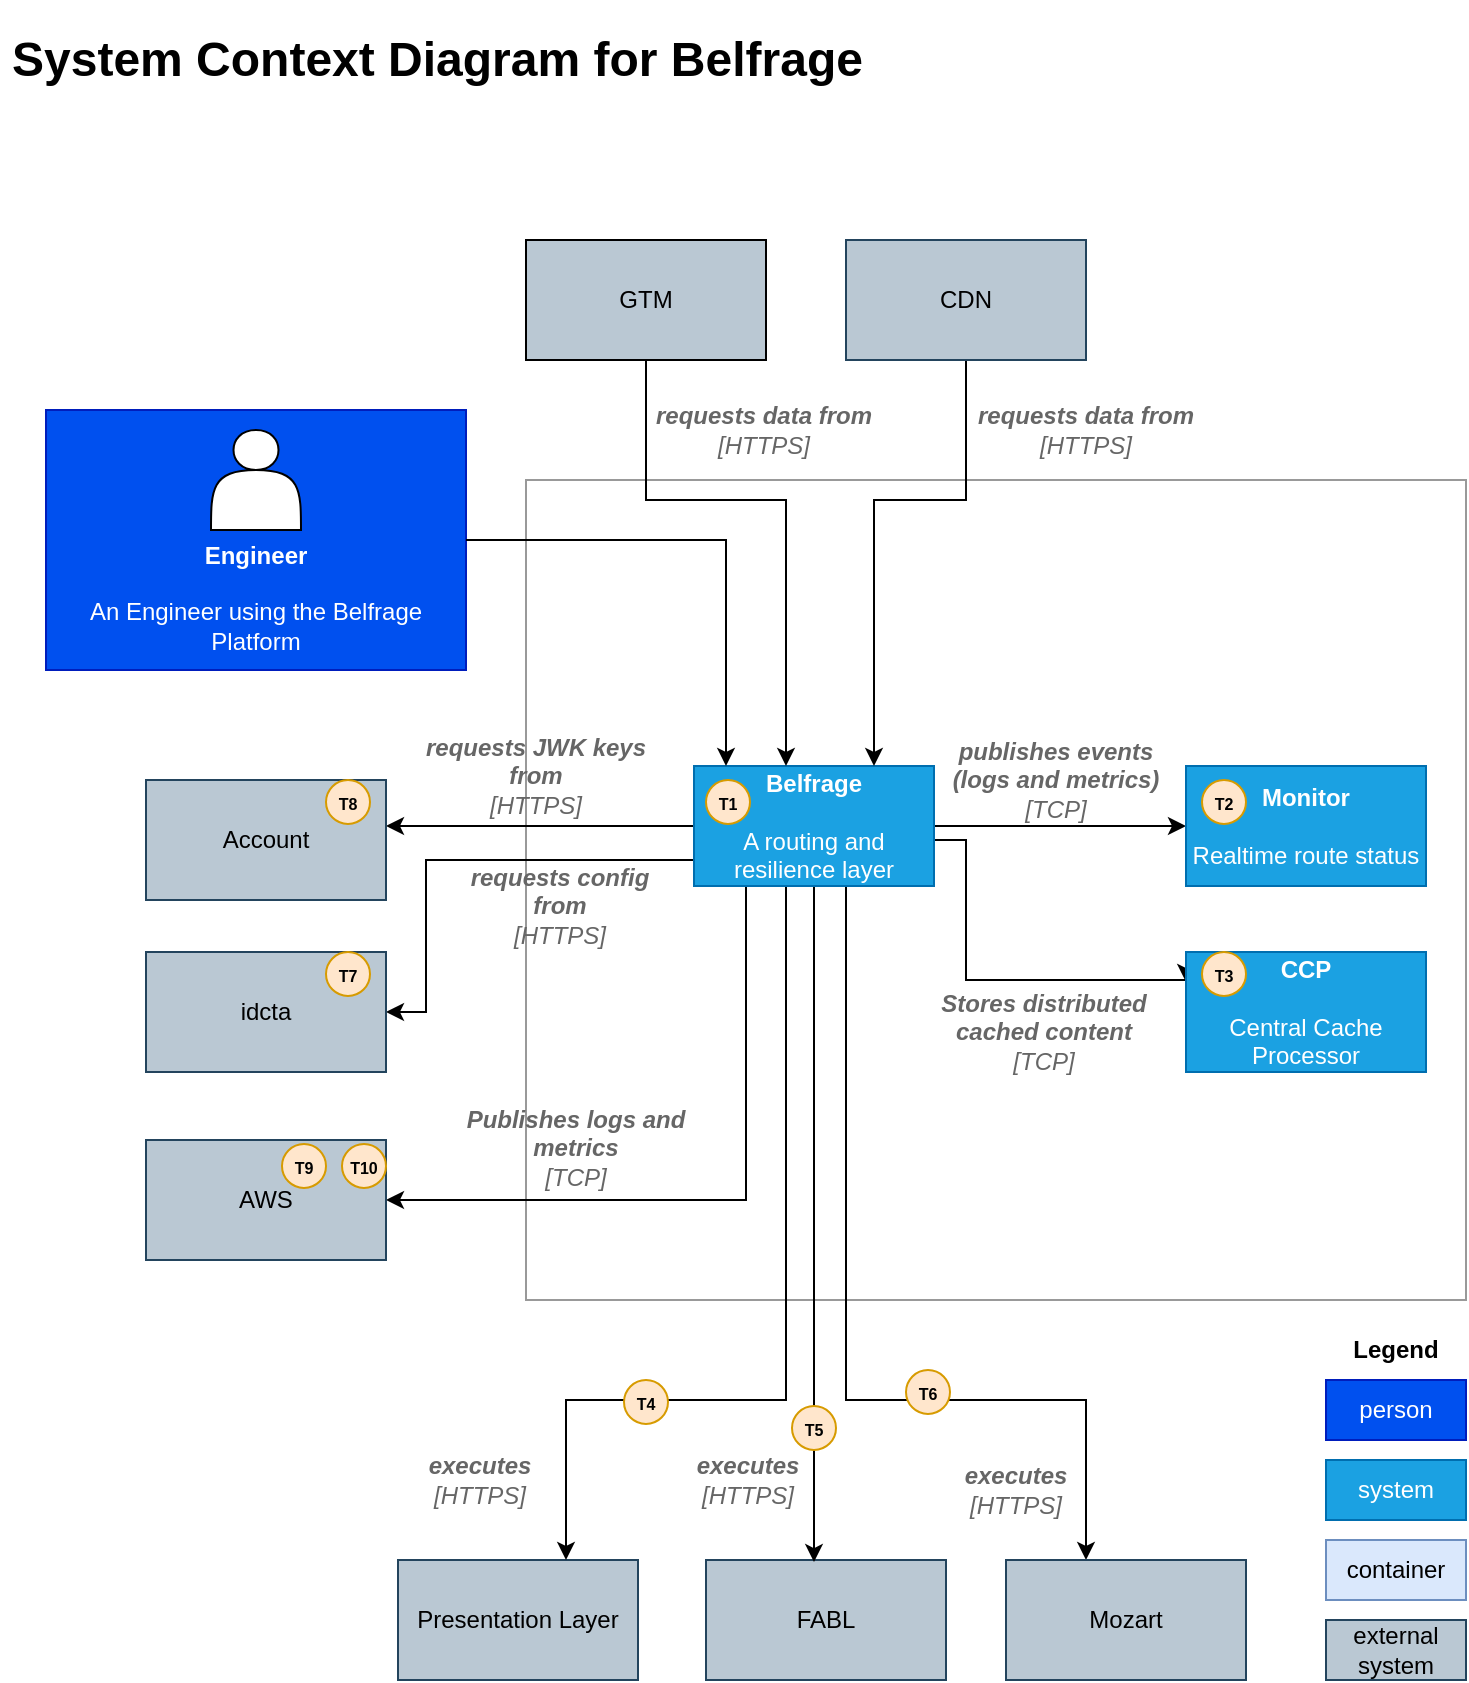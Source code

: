 <mxfile version="13.10.4" type="device"><diagram id="yKp5CQcjfNolYZbuaR4e" name="Page-1"><mxGraphModel dx="486" dy="319" grid="1" gridSize="10" guides="1" tooltips="1" connect="1" arrows="1" fold="1" page="1" pageScale="1" pageWidth="827" pageHeight="1169" math="0" shadow="0"><root><mxCell id="0"/><mxCell id="1" parent="0"/><mxCell id="25" value="" style="rounded=0;whiteSpace=wrap;html=1;fillColor=none;strokeColor=#999999;" parent="1" vertex="1"><mxGeometry x="270" y="240" width="470" height="410" as="geometry"/></mxCell><mxCell id="2" value="Presentation Layer" style="rounded=0;whiteSpace=wrap;html=1;fillColor=#bac8d3;strokeColor=#23445d;" parent="1" vertex="1"><mxGeometry x="206" y="780" width="120" height="60" as="geometry"/></mxCell><mxCell id="3" value="FABL" style="rounded=0;whiteSpace=wrap;html=1;fillColor=#bac8d3;strokeColor=#23445d;" parent="1" vertex="1"><mxGeometry x="360" y="780" width="120" height="60" as="geometry"/></mxCell><mxCell id="28" style="edgeStyle=orthogonalEdgeStyle;rounded=0;orthogonalLoop=1;jettySize=auto;html=1;" parent="1" source="4" target="2" edge="1"><mxGeometry relative="1" as="geometry"><Array as="points"><mxPoint x="400" y="700"/><mxPoint x="290" y="700"/></Array><mxPoint x="290" y="679" as="targetPoint"/></mxGeometry></mxCell><mxCell id="30" style="edgeStyle=orthogonalEdgeStyle;rounded=0;orthogonalLoop=1;jettySize=auto;html=1;" parent="1" source="4" target="18" edge="1"><mxGeometry relative="1" as="geometry"><Array as="points"><mxPoint x="430" y="700"/><mxPoint x="550" y="700"/></Array><mxPoint x="550" y="680" as="targetPoint"/></mxGeometry></mxCell><mxCell id="31" style="edgeStyle=orthogonalEdgeStyle;rounded=0;orthogonalLoop=1;jettySize=auto;html=1;entryX=0;entryY=0.25;entryDx=0;entryDy=0;" parent="1" source="4" target="27" edge="1"><mxGeometry relative="1" as="geometry"><Array as="points"><mxPoint x="490" y="420"/><mxPoint x="490" y="490"/><mxPoint x="600" y="490"/></Array></mxGeometry></mxCell><mxCell id="33" style="edgeStyle=orthogonalEdgeStyle;rounded=0;orthogonalLoop=1;jettySize=auto;html=1;entryX=0;entryY=0.5;entryDx=0;entryDy=0;" parent="1" source="4" target="26" edge="1"><mxGeometry relative="1" as="geometry"/></mxCell><mxCell id="42" style="edgeStyle=orthogonalEdgeStyle;rounded=0;orthogonalLoop=1;jettySize=auto;html=1;" parent="1" source="4" target="37" edge="1"><mxGeometry relative="1" as="geometry"><Array as="points"><mxPoint x="140" y="410"/></Array></mxGeometry></mxCell><mxCell id="43" style="edgeStyle=orthogonalEdgeStyle;rounded=0;orthogonalLoop=1;jettySize=auto;html=1;" parent="1" source="4" target="38" edge="1"><mxGeometry relative="1" as="geometry"><Array as="points"><mxPoint x="220" y="430"/><mxPoint x="220" y="506"/></Array></mxGeometry></mxCell><mxCell id="51" style="edgeStyle=orthogonalEdgeStyle;rounded=0;orthogonalLoop=1;jettySize=auto;html=1;entryX=0.45;entryY=0.017;entryDx=0;entryDy=0;entryPerimeter=0;" parent="1" source="4" target="3" edge="1"><mxGeometry relative="1" as="geometry"/></mxCell><mxCell id="60" style="edgeStyle=orthogonalEdgeStyle;rounded=0;orthogonalLoop=1;jettySize=auto;html=1;entryX=1;entryY=0.5;entryDx=0;entryDy=0;" parent="1" source="4" target="59" edge="1"><mxGeometry relative="1" as="geometry"><Array as="points"><mxPoint x="380" y="600"/></Array></mxGeometry></mxCell><mxCell id="4" value="&lt;b&gt;Belfrage&lt;/b&gt;&lt;br&gt;&lt;br&gt;A routing and resilience layer" style="rounded=0;whiteSpace=wrap;html=1;fillColor=#1ba1e2;strokeColor=#006EAF;fontColor=#ffffff;" parent="1" vertex="1"><mxGeometry x="354" y="383" width="120" height="60" as="geometry"/></mxCell><mxCell id="8" style="edgeStyle=orthogonalEdgeStyle;rounded=0;orthogonalLoop=1;jettySize=auto;html=1;" parent="1" source="5" edge="1"><mxGeometry relative="1" as="geometry"><mxPoint x="400" y="383" as="targetPoint"/><Array as="points"><mxPoint x="330" y="250"/><mxPoint x="400" y="250"/><mxPoint x="400" y="383"/></Array></mxGeometry></mxCell><mxCell id="5" value="GTM" style="rounded=0;whiteSpace=wrap;html=1;fillColor=#BAC8D3;" parent="1" vertex="1"><mxGeometry x="270" y="120" width="120" height="60" as="geometry"/></mxCell><mxCell id="9" style="edgeStyle=orthogonalEdgeStyle;rounded=0;orthogonalLoop=1;jettySize=auto;html=1;entryX=0.75;entryY=0;entryDx=0;entryDy=0;" parent="1" source="6" target="4" edge="1"><mxGeometry relative="1" as="geometry"><Array as="points"><mxPoint x="490" y="250"/><mxPoint x="444" y="250"/></Array></mxGeometry></mxCell><mxCell id="6" value="CDN" style="rounded=0;whiteSpace=wrap;html=1;fillColor=#bac8d3;strokeColor=#23445d;" parent="1" vertex="1"><mxGeometry x="430" y="120" width="120" height="60" as="geometry"/></mxCell><mxCell id="17" value="&lt;h1&gt;System Context Diagram for Belfrage&lt;/h1&gt;&lt;p&gt;&lt;br&gt;&lt;/p&gt;" style="text;html=1;strokeColor=none;fillColor=none;spacing=5;spacingTop=-20;whiteSpace=wrap;overflow=hidden;rounded=0;" parent="1" vertex="1"><mxGeometry x="7.5" y="10" width="505" height="100" as="geometry"/></mxCell><mxCell id="18" value="Mozart" style="rounded=0;whiteSpace=wrap;html=1;fillColor=#bac8d3;strokeColor=#23445d;" parent="1" vertex="1"><mxGeometry x="510" y="780" width="120" height="60" as="geometry"/></mxCell><mxCell id="21" value="" style="group" parent="1" vertex="1" connectable="0"><mxGeometry x="30" y="205" width="210" height="130" as="geometry"/></mxCell><mxCell id="22" value="&lt;br&gt;&lt;br&gt;&lt;br&gt;&lt;br&gt;&lt;b&gt;Engineer&lt;/b&gt;&lt;br&gt;&lt;br&gt;An Engineer using the Belfrage Platform" style="rounded=0;whiteSpace=wrap;html=1;fillColor=#0050ef;strokeColor=#001DBC;fontColor=#ffffff;" parent="21" vertex="1"><mxGeometry width="210" height="130" as="geometry"/></mxCell><mxCell id="23" value="" style="shape=actor;whiteSpace=wrap;html=1;" parent="21" vertex="1"><mxGeometry x="82.5" y="10" width="45" height="50" as="geometry"/></mxCell><mxCell id="26" value="&lt;b&gt;Monitor&lt;/b&gt;&lt;br&gt;&lt;br&gt;Realtime route status" style="rounded=0;whiteSpace=wrap;html=1;fillColor=#1ba1e2;strokeColor=#006EAF;fontColor=#ffffff;" parent="1" vertex="1"><mxGeometry x="600" y="383" width="120" height="60" as="geometry"/></mxCell><mxCell id="27" value="&lt;b&gt;CCP&lt;br&gt;&lt;/b&gt;&lt;br&gt;Central Cache Processor" style="rounded=0;whiteSpace=wrap;html=1;fillColor=#1ba1e2;strokeColor=#006EAF;fontColor=#ffffff;" parent="1" vertex="1"><mxGeometry x="600" y="476" width="120" height="60" as="geometry"/></mxCell><mxCell id="37" value="Account" style="rounded=0;whiteSpace=wrap;html=1;fillColor=#bac8d3;strokeColor=#23445d;" parent="1" vertex="1"><mxGeometry x="80" y="390" width="120" height="60" as="geometry"/></mxCell><mxCell id="38" value="idcta" style="rounded=0;whiteSpace=wrap;html=1;fillColor=#bac8d3;strokeColor=#23445d;" parent="1" vertex="1"><mxGeometry x="80" y="476" width="120" height="60" as="geometry"/></mxCell><mxCell id="44" value="&lt;font color=&quot;#666666&quot;&gt;&lt;i&gt;&lt;b&gt;requests JWK keys from&lt;/b&gt;&lt;br&gt;[HTTPS]&lt;/i&gt;&lt;/font&gt;" style="text;html=1;strokeColor=none;fillColor=none;align=center;verticalAlign=middle;whiteSpace=wrap;rounded=0;" parent="1" vertex="1"><mxGeometry x="210" y="378" width="130" height="20" as="geometry"/></mxCell><mxCell id="45" value="&lt;font color=&quot;#666666&quot;&gt;&lt;i&gt;&lt;b&gt;requests config from&lt;/b&gt;&lt;br&gt;[HTTPS]&lt;/i&gt;&lt;/font&gt;" style="text;html=1;strokeColor=none;fillColor=none;align=center;verticalAlign=middle;whiteSpace=wrap;rounded=0;" parent="1" vertex="1"><mxGeometry x="234" y="443" width="106" height="20" as="geometry"/></mxCell><mxCell id="46" value="&lt;font color=&quot;#666666&quot;&gt;&lt;i&gt;&lt;b&gt;requests data from&lt;/b&gt;&lt;br&gt;[HTTPS]&lt;/i&gt;&lt;/font&gt;" style="text;html=1;strokeColor=none;fillColor=none;align=center;verticalAlign=middle;whiteSpace=wrap;rounded=0;" parent="1" vertex="1"><mxGeometry x="485" y="205" width="130" height="20" as="geometry"/></mxCell><mxCell id="47" value="&lt;font color=&quot;#666666&quot;&gt;&lt;i&gt;&lt;b&gt;requests data from&lt;/b&gt;&lt;br&gt;[HTTPS]&lt;/i&gt;&lt;/font&gt;" style="text;html=1;strokeColor=none;fillColor=none;align=center;verticalAlign=middle;whiteSpace=wrap;rounded=0;" parent="1" vertex="1"><mxGeometry x="324" y="205" width="130" height="20" as="geometry"/></mxCell><mxCell id="48" value="&lt;i&gt;&lt;font color=&quot;#666666&quot;&gt;&lt;b&gt;publishes events (logs and metrics)&lt;/b&gt; [TCP]&lt;/font&gt;&lt;/i&gt;" style="text;html=1;strokeColor=none;fillColor=none;align=center;verticalAlign=middle;whiteSpace=wrap;rounded=0;" parent="1" vertex="1"><mxGeometry x="480" y="380" width="110" height="20" as="geometry"/></mxCell><mxCell id="49" value="&lt;i&gt;&lt;font color=&quot;#666666&quot;&gt;&lt;b&gt;Stores distributed cached content&lt;/b&gt; [TCP]&lt;/font&gt;&lt;/i&gt;" style="text;html=1;strokeColor=none;fillColor=none;align=center;verticalAlign=middle;whiteSpace=wrap;rounded=0;" parent="1" vertex="1"><mxGeometry x="474" y="496" width="110" height="40" as="geometry"/></mxCell><mxCell id="50" value="&lt;i&gt;&lt;font color=&quot;#666666&quot;&gt;&lt;b&gt;executes&lt;/b&gt;&lt;br&gt;[HTTPS]&lt;/font&gt;&lt;/i&gt;" style="text;html=1;strokeColor=none;fillColor=none;align=center;verticalAlign=middle;whiteSpace=wrap;rounded=0;" parent="1" vertex="1"><mxGeometry x="212" y="730" width="70" height="20" as="geometry"/></mxCell><mxCell id="52" value="&lt;i&gt;&lt;font color=&quot;#666666&quot;&gt;&lt;b&gt;executes&lt;/b&gt;&lt;br&gt;[HTTPS]&lt;/font&gt;&lt;/i&gt;" style="text;html=1;strokeColor=none;fillColor=none;align=center;verticalAlign=middle;whiteSpace=wrap;rounded=0;" parent="1" vertex="1"><mxGeometry x="326" y="730" width="110" height="20" as="geometry"/></mxCell><mxCell id="53" value="&lt;i&gt;&lt;font color=&quot;#666666&quot;&gt;&lt;b&gt;executes&lt;/b&gt;&lt;br&gt;[HTTPS]&lt;/font&gt;&lt;/i&gt;" style="text;html=1;strokeColor=none;fillColor=none;align=center;verticalAlign=middle;whiteSpace=wrap;rounded=0;" parent="1" vertex="1"><mxGeometry x="460" y="735" width="110" height="20" as="geometry"/></mxCell><mxCell id="54" value="container" style="rounded=0;whiteSpace=wrap;html=1;fillColor=#dae8fc;strokeColor=#6c8ebf;" parent="1" vertex="1"><mxGeometry x="670" y="770" width="70" height="30" as="geometry"/></mxCell><mxCell id="55" value="system" style="rounded=0;whiteSpace=wrap;html=1;fillColor=#1ba1e2;strokeColor=#006EAF;fontColor=#ffffff;" parent="1" vertex="1"><mxGeometry x="670" y="730" width="70" height="30" as="geometry"/></mxCell><mxCell id="56" value="person" style="rounded=0;whiteSpace=wrap;html=1;fillColor=#0050ef;strokeColor=#001DBC;fontColor=#ffffff;" parent="1" vertex="1"><mxGeometry x="670" y="690" width="70" height="30" as="geometry"/></mxCell><mxCell id="57" value="external system" style="rounded=0;whiteSpace=wrap;html=1;fillColor=#bac8d3;strokeColor=#23445d;" parent="1" vertex="1"><mxGeometry x="670" y="810" width="70" height="30" as="geometry"/></mxCell><mxCell id="58" value="&lt;b&gt;Legend&lt;/b&gt;" style="text;html=1;strokeColor=none;fillColor=none;align=center;verticalAlign=middle;whiteSpace=wrap;rounded=0;" parent="1" vertex="1"><mxGeometry x="670" y="665" width="70" height="20" as="geometry"/></mxCell><mxCell id="59" value="AWS&lt;br&gt;" style="rounded=0;whiteSpace=wrap;html=1;fillColor=#bac8d3;strokeColor=#23445d;" parent="1" vertex="1"><mxGeometry x="80" y="570" width="120" height="60" as="geometry"/></mxCell><mxCell id="62" style="edgeStyle=orthogonalEdgeStyle;rounded=0;orthogonalLoop=1;jettySize=auto;html=1;" parent="1" source="22" target="4" edge="1"><mxGeometry relative="1" as="geometry"><Array as="points"><mxPoint x="370" y="270"/></Array></mxGeometry></mxCell><mxCell id="63" value="&lt;i&gt;&lt;font color=&quot;#666666&quot;&gt;&lt;b&gt;Publishes logs and metrics&lt;br&gt;&lt;/b&gt;[TCP]&lt;/font&gt;&lt;/i&gt;" style="text;html=1;strokeColor=none;fillColor=none;align=center;verticalAlign=middle;whiteSpace=wrap;rounded=0;" parent="1" vertex="1"><mxGeometry x="220" y="554" width="150" height="40" as="geometry"/></mxCell><mxCell id="-cX2y5jEzJW-_NWP4nqN-63" value="&lt;font style=&quot;font-size: 8px ; line-height: 40%&quot;&gt;T1&lt;/font&gt;" style="ellipse;whiteSpace=wrap;html=1;aspect=fixed;fontStyle=1;fillColor=#ffe6cc;strokeColor=#d79b00;" vertex="1" parent="1"><mxGeometry x="360" y="390" width="22" height="22" as="geometry"/></mxCell><mxCell id="-cX2y5jEzJW-_NWP4nqN-64" value="&lt;font style=&quot;font-size: 8px ; line-height: 40%&quot;&gt;T2&lt;/font&gt;" style="ellipse;whiteSpace=wrap;html=1;aspect=fixed;fontStyle=1;fillColor=#ffe6cc;strokeColor=#d79b00;" vertex="1" parent="1"><mxGeometry x="608" y="390" width="22" height="22" as="geometry"/></mxCell><mxCell id="-cX2y5jEzJW-_NWP4nqN-65" value="&lt;font style=&quot;font-size: 8px ; line-height: 40%&quot;&gt;T3&lt;/font&gt;" style="ellipse;whiteSpace=wrap;html=1;aspect=fixed;fontStyle=1;fillColor=#ffe6cc;strokeColor=#d79b00;" vertex="1" parent="1"><mxGeometry x="608" y="476" width="22" height="22" as="geometry"/></mxCell><mxCell id="-cX2y5jEzJW-_NWP4nqN-66" value="&lt;font style=&quot;font-size: 8px ; line-height: 40%&quot;&gt;T4&lt;/font&gt;" style="ellipse;whiteSpace=wrap;html=1;aspect=fixed;fontStyle=1;fillColor=#ffe6cc;strokeColor=#d79b00;" vertex="1" parent="1"><mxGeometry x="319" y="690" width="22" height="22" as="geometry"/></mxCell><mxCell id="-cX2y5jEzJW-_NWP4nqN-70" value="&lt;font style=&quot;font-size: 8px ; line-height: 40%&quot;&gt;T5&lt;/font&gt;" style="ellipse;whiteSpace=wrap;html=1;aspect=fixed;fontStyle=1;fillColor=#ffe6cc;strokeColor=#d79b00;" vertex="1" parent="1"><mxGeometry x="403" y="703" width="22" height="22" as="geometry"/></mxCell><mxCell id="-cX2y5jEzJW-_NWP4nqN-72" value="&lt;font style=&quot;font-size: 8px ; line-height: 40%&quot;&gt;T6&lt;/font&gt;" style="ellipse;whiteSpace=wrap;html=1;aspect=fixed;fontStyle=1;fillColor=#ffe6cc;strokeColor=#d79b00;" vertex="1" parent="1"><mxGeometry x="460" y="685" width="22" height="22" as="geometry"/></mxCell><mxCell id="-cX2y5jEzJW-_NWP4nqN-73" value="&lt;font style=&quot;font-size: 8px ; line-height: 40%&quot;&gt;T7&lt;/font&gt;" style="ellipse;whiteSpace=wrap;html=1;aspect=fixed;fontStyle=1;fillColor=#ffe6cc;strokeColor=#d79b00;" vertex="1" parent="1"><mxGeometry x="170" y="476" width="22" height="22" as="geometry"/></mxCell><mxCell id="-cX2y5jEzJW-_NWP4nqN-74" value="&lt;font style=&quot;font-size: 8px ; line-height: 40%&quot;&gt;T8&lt;/font&gt;" style="ellipse;whiteSpace=wrap;html=1;aspect=fixed;fontStyle=1;fillColor=#ffe6cc;strokeColor=#d79b00;" vertex="1" parent="1"><mxGeometry x="170" y="390" width="22" height="22" as="geometry"/></mxCell><mxCell id="-cX2y5jEzJW-_NWP4nqN-75" value="&lt;font style=&quot;font-size: 8px ; line-height: 40%&quot;&gt;T9&lt;/font&gt;" style="ellipse;whiteSpace=wrap;html=1;aspect=fixed;fontStyle=1;fillColor=#ffe6cc;strokeColor=#d79b00;" vertex="1" parent="1"><mxGeometry x="148" y="572" width="22" height="22" as="geometry"/></mxCell><mxCell id="-cX2y5jEzJW-_NWP4nqN-76" value="&lt;font style=&quot;font-size: 8px ; line-height: 40%&quot;&gt;T10&lt;/font&gt;" style="ellipse;whiteSpace=wrap;html=1;aspect=fixed;fontStyle=1;fillColor=#ffe6cc;strokeColor=#d79b00;" vertex="1" parent="1"><mxGeometry x="178" y="572" width="22" height="22" as="geometry"/></mxCell></root></mxGraphModel></diagram></mxfile>